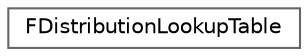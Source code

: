 digraph "Graphical Class Hierarchy"
{
 // INTERACTIVE_SVG=YES
 // LATEX_PDF_SIZE
  bgcolor="transparent";
  edge [fontname=Helvetica,fontsize=10,labelfontname=Helvetica,labelfontsize=10];
  node [fontname=Helvetica,fontsize=10,shape=box,height=0.2,width=0.4];
  rankdir="LR";
  Node0 [id="Node000000",label="FDistributionLookupTable",height=0.2,width=0.4,color="grey40", fillcolor="white", style="filled",URL="$dd/db0/structFDistributionLookupTable.html",tooltip="Lookup table used to sample distributions at runtime."];
}
